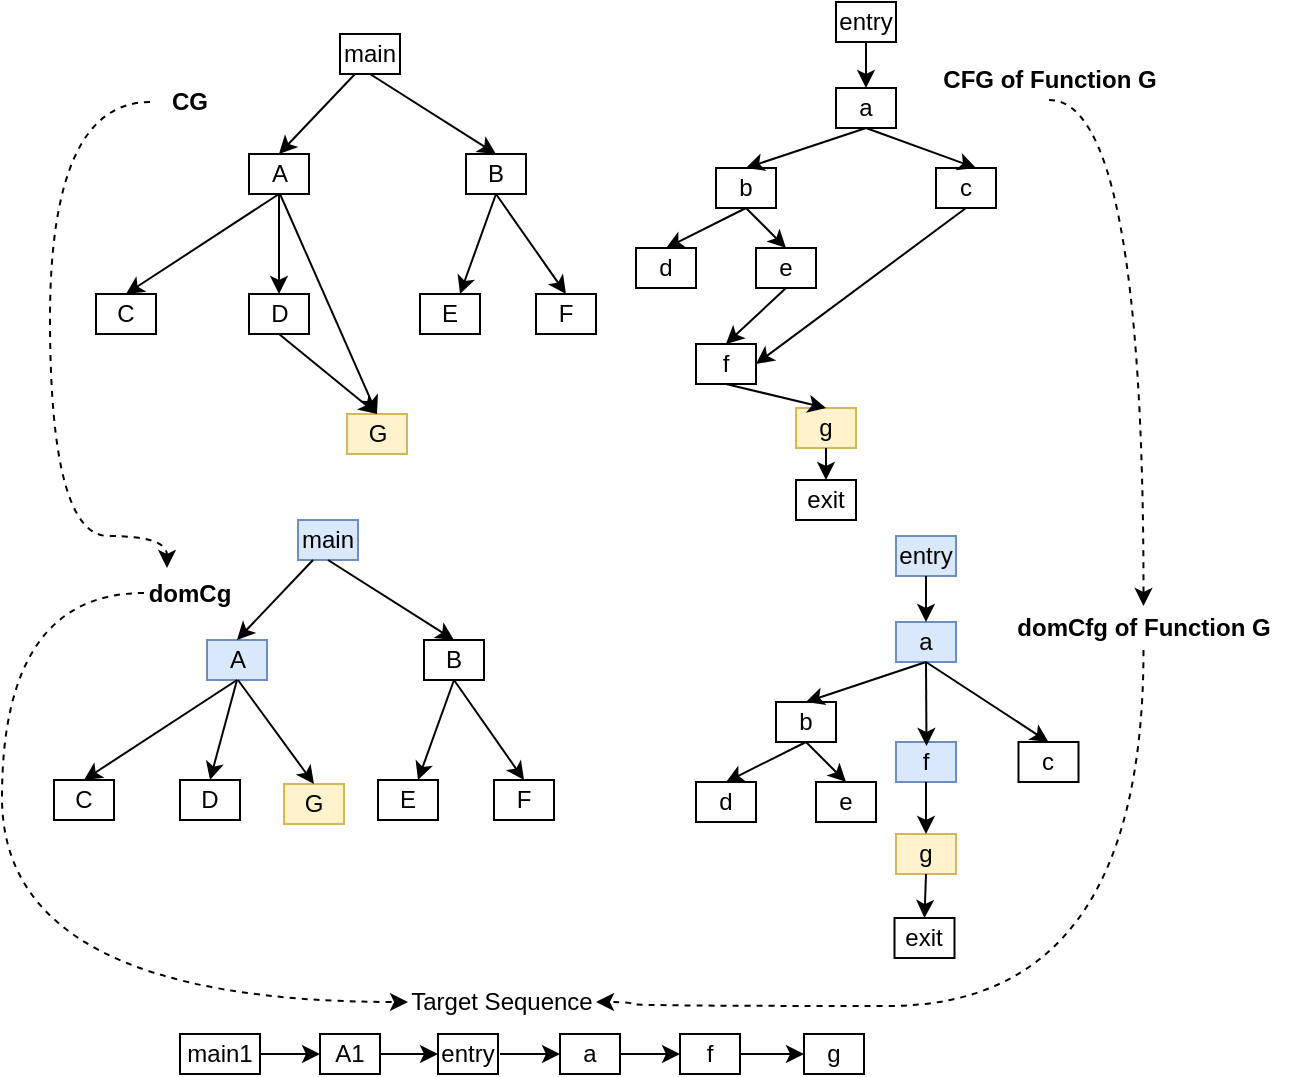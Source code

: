 <mxfile version="15.4.1" type="github">
  <diagram id="c43xZAE3Vjhdf0p7inSZ" name="Page-1">
    <mxGraphModel dx="1422" dy="762" grid="0" gridSize="10" guides="1" tooltips="1" connect="1" arrows="1" fold="1" page="1" pageScale="1" pageWidth="827" pageHeight="1169" math="0" shadow="0">
      <root>
        <mxCell id="0" />
        <mxCell id="1" parent="0" />
        <mxCell id="x4hKiG_jA6550UAF2UbZ-1" value="entry" style="rounded=0;whiteSpace=wrap;html=1;" parent="1" vertex="1">
          <mxGeometry x="520" y="248" width="30" height="20" as="geometry" />
        </mxCell>
        <mxCell id="x4hKiG_jA6550UAF2UbZ-9" value="c" style="rounded=0;whiteSpace=wrap;html=1;" parent="1" vertex="1">
          <mxGeometry x="570" y="331" width="30" height="20" as="geometry" />
        </mxCell>
        <mxCell id="x4hKiG_jA6550UAF2UbZ-10" value="a" style="rounded=0;whiteSpace=wrap;html=1;" parent="1" vertex="1">
          <mxGeometry x="520" y="291" width="30" height="20" as="geometry" />
        </mxCell>
        <mxCell id="x4hKiG_jA6550UAF2UbZ-12" value="b" style="rounded=0;whiteSpace=wrap;html=1;" parent="1" vertex="1">
          <mxGeometry x="460" y="331" width="30" height="20" as="geometry" />
        </mxCell>
        <mxCell id="x4hKiG_jA6550UAF2UbZ-14" value="e" style="rounded=0;whiteSpace=wrap;html=1;" parent="1" vertex="1">
          <mxGeometry x="480" y="371" width="30" height="20" as="geometry" />
        </mxCell>
        <mxCell id="x4hKiG_jA6550UAF2UbZ-15" value="d" style="rounded=0;whiteSpace=wrap;html=1;" parent="1" vertex="1">
          <mxGeometry x="420" y="371" width="30" height="20" as="geometry" />
        </mxCell>
        <mxCell id="x4hKiG_jA6550UAF2UbZ-16" value="f" style="rounded=0;whiteSpace=wrap;html=1;" parent="1" vertex="1">
          <mxGeometry x="450" y="419" width="30" height="20" as="geometry" />
        </mxCell>
        <mxCell id="x4hKiG_jA6550UAF2UbZ-17" value="main1" style="rounded=0;whiteSpace=wrap;html=1;" parent="1" vertex="1">
          <mxGeometry x="192" y="764" width="40" height="20" as="geometry" />
        </mxCell>
        <mxCell id="x4hKiG_jA6550UAF2UbZ-18" value="g" style="rounded=0;whiteSpace=wrap;html=1;fillColor=#fff2cc;strokeColor=#d6b656;" parent="1" vertex="1">
          <mxGeometry x="500" y="451" width="30" height="20" as="geometry" />
        </mxCell>
        <mxCell id="x4hKiG_jA6550UAF2UbZ-20" value="" style="endArrow=classic;html=1;exitX=0.5;exitY=1;exitDx=0;exitDy=0;entryX=1;entryY=0.5;entryDx=0;entryDy=0;" parent="1" source="x4hKiG_jA6550UAF2UbZ-9" target="x4hKiG_jA6550UAF2UbZ-16" edge="1">
          <mxGeometry width="50" height="50" relative="1" as="geometry">
            <mxPoint x="530" y="431" as="sourcePoint" />
            <mxPoint x="580" y="381" as="targetPoint" />
          </mxGeometry>
        </mxCell>
        <mxCell id="x4hKiG_jA6550UAF2UbZ-21" value="" style="endArrow=classic;html=1;exitX=0.5;exitY=1;exitDx=0;exitDy=0;entryX=0.5;entryY=0;entryDx=0;entryDy=0;" parent="1" source="x4hKiG_jA6550UAF2UbZ-1" target="x4hKiG_jA6550UAF2UbZ-10" edge="1">
          <mxGeometry width="50" height="50" relative="1" as="geometry">
            <mxPoint x="770" y="461" as="sourcePoint" />
            <mxPoint x="820" y="411" as="targetPoint" />
          </mxGeometry>
        </mxCell>
        <mxCell id="x4hKiG_jA6550UAF2UbZ-22" value="" style="endArrow=classic;html=1;exitX=0.5;exitY=1;exitDx=0;exitDy=0;entryX=0.5;entryY=0;entryDx=0;entryDy=0;" parent="1" source="x4hKiG_jA6550UAF2UbZ-10" target="x4hKiG_jA6550UAF2UbZ-12" edge="1">
          <mxGeometry width="50" height="50" relative="1" as="geometry">
            <mxPoint x="640" y="461" as="sourcePoint" />
            <mxPoint x="690" y="411" as="targetPoint" />
          </mxGeometry>
        </mxCell>
        <mxCell id="x4hKiG_jA6550UAF2UbZ-23" value="" style="endArrow=classic;html=1;exitX=0.5;exitY=1;exitDx=0;exitDy=0;" parent="1" source="x4hKiG_jA6550UAF2UbZ-10" edge="1">
          <mxGeometry width="50" height="50" relative="1" as="geometry">
            <mxPoint x="610" y="481" as="sourcePoint" />
            <mxPoint x="590" y="331" as="targetPoint" />
          </mxGeometry>
        </mxCell>
        <mxCell id="x4hKiG_jA6550UAF2UbZ-24" value="" style="endArrow=classic;html=1;exitX=0.5;exitY=1;exitDx=0;exitDy=0;entryX=0.5;entryY=0;entryDx=0;entryDy=0;" parent="1" source="x4hKiG_jA6550UAF2UbZ-12" target="x4hKiG_jA6550UAF2UbZ-15" edge="1">
          <mxGeometry width="50" height="50" relative="1" as="geometry">
            <mxPoint x="770" y="461" as="sourcePoint" />
            <mxPoint x="820" y="411" as="targetPoint" />
          </mxGeometry>
        </mxCell>
        <mxCell id="x4hKiG_jA6550UAF2UbZ-25" value="" style="endArrow=classic;html=1;exitX=0.5;exitY=1;exitDx=0;exitDy=0;entryX=0.5;entryY=0;entryDx=0;entryDy=0;" parent="1" source="x4hKiG_jA6550UAF2UbZ-12" target="x4hKiG_jA6550UAF2UbZ-14" edge="1">
          <mxGeometry width="50" height="50" relative="1" as="geometry">
            <mxPoint x="650" y="481" as="sourcePoint" />
            <mxPoint x="700" y="431" as="targetPoint" />
          </mxGeometry>
        </mxCell>
        <mxCell id="x4hKiG_jA6550UAF2UbZ-26" value="" style="endArrow=classic;html=1;exitX=0.5;exitY=1;exitDx=0;exitDy=0;entryX=0.5;entryY=0;entryDx=0;entryDy=0;" parent="1" source="x4hKiG_jA6550UAF2UbZ-14" target="x4hKiG_jA6550UAF2UbZ-16" edge="1">
          <mxGeometry width="50" height="50" relative="1" as="geometry">
            <mxPoint x="580" y="561" as="sourcePoint" />
            <mxPoint x="630" y="511" as="targetPoint" />
          </mxGeometry>
        </mxCell>
        <mxCell id="x4hKiG_jA6550UAF2UbZ-27" value="" style="endArrow=classic;html=1;exitX=0.5;exitY=1;exitDx=0;exitDy=0;entryX=0.5;entryY=0;entryDx=0;entryDy=0;" parent="1" source="x4hKiG_jA6550UAF2UbZ-16" target="x4hKiG_jA6550UAF2UbZ-18" edge="1">
          <mxGeometry width="50" height="50" relative="1" as="geometry">
            <mxPoint x="770" y="461" as="sourcePoint" />
            <mxPoint x="520" y="471" as="targetPoint" />
          </mxGeometry>
        </mxCell>
        <mxCell id="x4hKiG_jA6550UAF2UbZ-29" value="exit" style="rounded=0;whiteSpace=wrap;html=1;" parent="1" vertex="1">
          <mxGeometry x="500" y="487" width="30" height="20" as="geometry" />
        </mxCell>
        <mxCell id="x4hKiG_jA6550UAF2UbZ-30" value="" style="endArrow=classic;html=1;exitX=0.5;exitY=1;exitDx=0;exitDy=0;entryX=0.5;entryY=0;entryDx=0;entryDy=0;" parent="1" source="x4hKiG_jA6550UAF2UbZ-18" target="x4hKiG_jA6550UAF2UbZ-29" edge="1">
          <mxGeometry width="50" height="50" relative="1" as="geometry">
            <mxPoint x="770" y="461" as="sourcePoint" />
            <mxPoint x="820" y="411" as="targetPoint" />
          </mxGeometry>
        </mxCell>
        <mxCell id="x4hKiG_jA6550UAF2UbZ-31" value="main" style="rounded=0;whiteSpace=wrap;html=1;" parent="1" vertex="1">
          <mxGeometry x="272" y="264" width="30" height="20" as="geometry" />
        </mxCell>
        <mxCell id="x4hKiG_jA6550UAF2UbZ-32" value="G" style="rounded=0;whiteSpace=wrap;html=1;fillColor=#fff2cc;strokeColor=#d6b656;" parent="1" vertex="1">
          <mxGeometry x="275.5" y="454" width="30" height="20" as="geometry" />
        </mxCell>
        <mxCell id="x4hKiG_jA6550UAF2UbZ-33" value="A" style="rounded=0;whiteSpace=wrap;html=1;" parent="1" vertex="1">
          <mxGeometry x="226.5" y="324" width="30" height="20" as="geometry" />
        </mxCell>
        <mxCell id="x4hKiG_jA6550UAF2UbZ-35" value="B" style="rounded=0;whiteSpace=wrap;html=1;" parent="1" vertex="1">
          <mxGeometry x="335" y="324" width="30" height="20" as="geometry" />
        </mxCell>
        <mxCell id="x4hKiG_jA6550UAF2UbZ-36" value="D" style="rounded=0;whiteSpace=wrap;html=1;" parent="1" vertex="1">
          <mxGeometry x="226.5" y="394" width="30" height="20" as="geometry" />
        </mxCell>
        <mxCell id="x4hKiG_jA6550UAF2UbZ-37" value="E" style="rounded=0;whiteSpace=wrap;html=1;" parent="1" vertex="1">
          <mxGeometry x="312" y="394" width="30" height="20" as="geometry" />
        </mxCell>
        <mxCell id="x4hKiG_jA6550UAF2UbZ-38" value="C" style="rounded=0;whiteSpace=wrap;html=1;" parent="1" vertex="1">
          <mxGeometry x="150" y="394" width="30" height="20" as="geometry" />
        </mxCell>
        <mxCell id="x4hKiG_jA6550UAF2UbZ-39" value="F" style="rounded=0;whiteSpace=wrap;html=1;" parent="1" vertex="1">
          <mxGeometry x="370" y="394" width="30" height="20" as="geometry" />
        </mxCell>
        <mxCell id="x4hKiG_jA6550UAF2UbZ-43" value="" style="endArrow=classic;html=1;exitX=0.25;exitY=1;exitDx=0;exitDy=0;entryX=0.5;entryY=0;entryDx=0;entryDy=0;" parent="1" source="x4hKiG_jA6550UAF2UbZ-31" target="x4hKiG_jA6550UAF2UbZ-33" edge="1">
          <mxGeometry width="50" height="50" relative="1" as="geometry">
            <mxPoint x="152" y="654" as="sourcePoint" />
            <mxPoint x="232" y="324" as="targetPoint" />
          </mxGeometry>
        </mxCell>
        <mxCell id="x4hKiG_jA6550UAF2UbZ-45" value="" style="endArrow=classic;html=1;exitX=0.5;exitY=1;exitDx=0;exitDy=0;entryX=0.5;entryY=0;entryDx=0;entryDy=0;" parent="1" source="x4hKiG_jA6550UAF2UbZ-31" target="x4hKiG_jA6550UAF2UbZ-35" edge="1">
          <mxGeometry width="50" height="50" relative="1" as="geometry">
            <mxPoint x="272" y="604" as="sourcePoint" />
            <mxPoint x="322" y="554" as="targetPoint" />
          </mxGeometry>
        </mxCell>
        <mxCell id="x4hKiG_jA6550UAF2UbZ-46" value="" style="endArrow=classic;html=1;exitX=0.5;exitY=1;exitDx=0;exitDy=0;entryX=0.5;entryY=0;entryDx=0;entryDy=0;" parent="1" source="x4hKiG_jA6550UAF2UbZ-33" target="x4hKiG_jA6550UAF2UbZ-38" edge="1">
          <mxGeometry width="50" height="50" relative="1" as="geometry">
            <mxPoint x="216.5" y="654" as="sourcePoint" />
            <mxPoint x="169" y="394" as="targetPoint" />
          </mxGeometry>
        </mxCell>
        <mxCell id="x4hKiG_jA6550UAF2UbZ-47" value="" style="endArrow=classic;html=1;entryX=0.5;entryY=0;entryDx=0;entryDy=0;" parent="1" target="x4hKiG_jA6550UAF2UbZ-32" edge="1">
          <mxGeometry width="50" height="50" relative="1" as="geometry">
            <mxPoint x="242" y="344" as="sourcePoint" />
            <mxPoint x="336.5" y="574" as="targetPoint" />
          </mxGeometry>
        </mxCell>
        <mxCell id="x4hKiG_jA6550UAF2UbZ-48" value="" style="endArrow=classic;html=1;exitX=0.5;exitY=1;exitDx=0;exitDy=0;" parent="1" source="x4hKiG_jA6550UAF2UbZ-35" edge="1">
          <mxGeometry width="50" height="50" relative="1" as="geometry">
            <mxPoint x="252" y="494" as="sourcePoint" />
            <mxPoint x="332" y="394" as="targetPoint" />
          </mxGeometry>
        </mxCell>
        <mxCell id="x4hKiG_jA6550UAF2UbZ-51" value="" style="endArrow=classic;html=1;" parent="1" edge="1">
          <mxGeometry width="50" height="50" relative="1" as="geometry">
            <mxPoint x="241.5" y="344" as="sourcePoint" />
            <mxPoint x="241.5" y="394" as="targetPoint" />
          </mxGeometry>
        </mxCell>
        <mxCell id="x4hKiG_jA6550UAF2UbZ-52" value="" style="endArrow=classic;html=1;exitX=0.5;exitY=1;exitDx=0;exitDy=0;entryX=0.5;entryY=0;entryDx=0;entryDy=0;" parent="1" source="x4hKiG_jA6550UAF2UbZ-35" target="x4hKiG_jA6550UAF2UbZ-39" edge="1">
          <mxGeometry width="50" height="50" relative="1" as="geometry">
            <mxPoint x="252" y="494" as="sourcePoint" />
            <mxPoint x="432" y="394" as="targetPoint" />
          </mxGeometry>
        </mxCell>
        <mxCell id="x4hKiG_jA6550UAF2UbZ-54" value="" style="endArrow=classic;html=1;exitX=0.5;exitY=1;exitDx=0;exitDy=0;" parent="1" source="x4hKiG_jA6550UAF2UbZ-36" edge="1">
          <mxGeometry width="50" height="50" relative="1" as="geometry">
            <mxPoint x="275.5" y="534" as="sourcePoint" />
            <mxPoint x="290.5" y="454" as="targetPoint" />
          </mxGeometry>
        </mxCell>
        <mxCell id="x4hKiG_jA6550UAF2UbZ-55" value="A1" style="rounded=0;whiteSpace=wrap;html=1;" parent="1" vertex="1">
          <mxGeometry x="262" y="764" width="30" height="20" as="geometry" />
        </mxCell>
        <mxCell id="x4hKiG_jA6550UAF2UbZ-56" value="entry" style="rounded=0;whiteSpace=wrap;html=1;" parent="1" vertex="1">
          <mxGeometry x="321" y="764" width="30" height="20" as="geometry" />
        </mxCell>
        <mxCell id="x4hKiG_jA6550UAF2UbZ-57" value="a" style="rounded=0;whiteSpace=wrap;html=1;" parent="1" vertex="1">
          <mxGeometry x="382" y="764" width="30" height="20" as="geometry" />
        </mxCell>
        <mxCell id="x4hKiG_jA6550UAF2UbZ-60" value="" style="endArrow=classic;html=1;exitX=1;exitY=0.5;exitDx=0;exitDy=0;entryX=0;entryY=0.5;entryDx=0;entryDy=0;" parent="1" source="x4hKiG_jA6550UAF2UbZ-17" target="x4hKiG_jA6550UAF2UbZ-55" edge="1">
          <mxGeometry width="50" height="50" relative="1" as="geometry">
            <mxPoint x="312" y="724" as="sourcePoint" />
            <mxPoint x="362" y="674" as="targetPoint" />
          </mxGeometry>
        </mxCell>
        <mxCell id="x4hKiG_jA6550UAF2UbZ-61" value="" style="endArrow=classic;html=1;exitX=1;exitY=0.5;exitDx=0;exitDy=0;entryX=0;entryY=0.5;entryDx=0;entryDy=0;" parent="1" source="x4hKiG_jA6550UAF2UbZ-55" target="x4hKiG_jA6550UAF2UbZ-56" edge="1">
          <mxGeometry width="50" height="50" relative="1" as="geometry">
            <mxPoint x="312" y="724" as="sourcePoint" />
            <mxPoint x="362" y="674" as="targetPoint" />
          </mxGeometry>
        </mxCell>
        <mxCell id="x4hKiG_jA6550UAF2UbZ-62" value="" style="endArrow=classic;html=1;entryX=0;entryY=0.5;entryDx=0;entryDy=0;" parent="1" target="x4hKiG_jA6550UAF2UbZ-57" edge="1">
          <mxGeometry width="50" height="50" relative="1" as="geometry">
            <mxPoint x="352" y="774" as="sourcePoint" />
            <mxPoint x="362" y="674" as="targetPoint" />
          </mxGeometry>
        </mxCell>
        <mxCell id="x4hKiG_jA6550UAF2UbZ-63" value="f" style="rounded=0;whiteSpace=wrap;html=1;" parent="1" vertex="1">
          <mxGeometry x="442" y="764" width="30" height="20" as="geometry" />
        </mxCell>
        <mxCell id="x4hKiG_jA6550UAF2UbZ-64" value="" style="endArrow=classic;html=1;exitX=1;exitY=0.5;exitDx=0;exitDy=0;entryX=0;entryY=0.5;entryDx=0;entryDy=0;" parent="1" source="x4hKiG_jA6550UAF2UbZ-57" target="x4hKiG_jA6550UAF2UbZ-63" edge="1">
          <mxGeometry width="50" height="50" relative="1" as="geometry">
            <mxPoint x="312" y="724" as="sourcePoint" />
            <mxPoint x="362" y="674" as="targetPoint" />
          </mxGeometry>
        </mxCell>
        <mxCell id="x4hKiG_jA6550UAF2UbZ-65" value="&lt;b&gt;CFG of&amp;nbsp;&lt;/b&gt;&lt;b&gt;Function G&lt;/b&gt;" style="text;html=1;strokeColor=none;fillColor=none;align=center;verticalAlign=middle;whiteSpace=wrap;rounded=0;" parent="1" vertex="1">
          <mxGeometry x="566.5" y="277" width="120" height="20" as="geometry" />
        </mxCell>
        <mxCell id="x4hKiG_jA6550UAF2UbZ-66" value="&lt;b&gt;CG&lt;/b&gt;" style="text;html=1;strokeColor=none;fillColor=none;align=center;verticalAlign=middle;whiteSpace=wrap;rounded=0;" parent="1" vertex="1">
          <mxGeometry x="177" y="288" width="40" height="20" as="geometry" />
        </mxCell>
        <mxCell id="x4hKiG_jA6550UAF2UbZ-67" value="Target Sequence" style="text;html=1;strokeColor=none;fillColor=none;align=center;verticalAlign=middle;whiteSpace=wrap;rounded=0;" parent="1" vertex="1">
          <mxGeometry x="306" y="739" width="94" height="18" as="geometry" />
        </mxCell>
        <mxCell id="SDPnApyG43Ei_WfPEWda-3" value="main" style="rounded=0;whiteSpace=wrap;html=1;fillColor=#dae8fc;strokeColor=#6c8ebf;" parent="1" vertex="1">
          <mxGeometry x="251" y="507" width="30" height="20" as="geometry" />
        </mxCell>
        <mxCell id="SDPnApyG43Ei_WfPEWda-4" value="G" style="rounded=0;whiteSpace=wrap;html=1;fillColor=#fff2cc;strokeColor=#d6b656;" parent="1" vertex="1">
          <mxGeometry x="244" y="639" width="30" height="20" as="geometry" />
        </mxCell>
        <mxCell id="SDPnApyG43Ei_WfPEWda-5" value="A" style="rounded=0;whiteSpace=wrap;html=1;strokeColor=#6c8ebf;fillColor=#DAE8FC;" parent="1" vertex="1">
          <mxGeometry x="205.5" y="567" width="30" height="20" as="geometry" />
        </mxCell>
        <mxCell id="SDPnApyG43Ei_WfPEWda-6" value="B" style="rounded=0;whiteSpace=wrap;html=1;" parent="1" vertex="1">
          <mxGeometry x="314" y="567" width="30" height="20" as="geometry" />
        </mxCell>
        <mxCell id="SDPnApyG43Ei_WfPEWda-7" value="D" style="rounded=0;whiteSpace=wrap;html=1;" parent="1" vertex="1">
          <mxGeometry x="192" y="637" width="30" height="20" as="geometry" />
        </mxCell>
        <mxCell id="SDPnApyG43Ei_WfPEWda-8" value="E" style="rounded=0;whiteSpace=wrap;html=1;" parent="1" vertex="1">
          <mxGeometry x="291" y="637" width="30" height="20" as="geometry" />
        </mxCell>
        <mxCell id="SDPnApyG43Ei_WfPEWda-9" value="C" style="rounded=0;whiteSpace=wrap;html=1;" parent="1" vertex="1">
          <mxGeometry x="129" y="637" width="30" height="20" as="geometry" />
        </mxCell>
        <mxCell id="SDPnApyG43Ei_WfPEWda-10" value="F" style="rounded=0;whiteSpace=wrap;html=1;" parent="1" vertex="1">
          <mxGeometry x="349" y="637" width="30" height="20" as="geometry" />
        </mxCell>
        <mxCell id="SDPnApyG43Ei_WfPEWda-11" value="" style="endArrow=classic;html=1;exitX=0.25;exitY=1;exitDx=0;exitDy=0;entryX=0.5;entryY=0;entryDx=0;entryDy=0;" parent="1" source="SDPnApyG43Ei_WfPEWda-3" target="SDPnApyG43Ei_WfPEWda-5" edge="1">
          <mxGeometry width="50" height="50" relative="1" as="geometry">
            <mxPoint x="131" y="897" as="sourcePoint" />
            <mxPoint x="211" y="567" as="targetPoint" />
          </mxGeometry>
        </mxCell>
        <mxCell id="SDPnApyG43Ei_WfPEWda-12" value="" style="endArrow=classic;html=1;exitX=0.5;exitY=1;exitDx=0;exitDy=0;entryX=0.5;entryY=0;entryDx=0;entryDy=0;" parent="1" source="SDPnApyG43Ei_WfPEWda-3" target="SDPnApyG43Ei_WfPEWda-6" edge="1">
          <mxGeometry width="50" height="50" relative="1" as="geometry">
            <mxPoint x="251" y="847" as="sourcePoint" />
            <mxPoint x="301" y="797" as="targetPoint" />
          </mxGeometry>
        </mxCell>
        <mxCell id="SDPnApyG43Ei_WfPEWda-13" value="" style="endArrow=classic;html=1;exitX=0.5;exitY=1;exitDx=0;exitDy=0;entryX=0.5;entryY=0;entryDx=0;entryDy=0;" parent="1" source="SDPnApyG43Ei_WfPEWda-5" target="SDPnApyG43Ei_WfPEWda-9" edge="1">
          <mxGeometry width="50" height="50" relative="1" as="geometry">
            <mxPoint x="195.5" y="897" as="sourcePoint" />
            <mxPoint x="148" y="637" as="targetPoint" />
          </mxGeometry>
        </mxCell>
        <mxCell id="SDPnApyG43Ei_WfPEWda-14" value="" style="endArrow=classic;html=1;entryX=0.5;entryY=0;entryDx=0;entryDy=0;" parent="1" target="SDPnApyG43Ei_WfPEWda-4" edge="1">
          <mxGeometry width="50" height="50" relative="1" as="geometry">
            <mxPoint x="221" y="587" as="sourcePoint" />
            <mxPoint x="315.5" y="817" as="targetPoint" />
          </mxGeometry>
        </mxCell>
        <mxCell id="SDPnApyG43Ei_WfPEWda-15" value="" style="endArrow=classic;html=1;exitX=0.5;exitY=1;exitDx=0;exitDy=0;" parent="1" source="SDPnApyG43Ei_WfPEWda-6" edge="1">
          <mxGeometry width="50" height="50" relative="1" as="geometry">
            <mxPoint x="231" y="737" as="sourcePoint" />
            <mxPoint x="311" y="637" as="targetPoint" />
          </mxGeometry>
        </mxCell>
        <mxCell id="SDPnApyG43Ei_WfPEWda-16" value="" style="endArrow=classic;html=1;entryX=0.5;entryY=0;entryDx=0;entryDy=0;" parent="1" target="SDPnApyG43Ei_WfPEWda-7" edge="1">
          <mxGeometry width="50" height="50" relative="1" as="geometry">
            <mxPoint x="220.5" y="587" as="sourcePoint" />
            <mxPoint x="220.5" y="637" as="targetPoint" />
          </mxGeometry>
        </mxCell>
        <mxCell id="SDPnApyG43Ei_WfPEWda-17" value="" style="endArrow=classic;html=1;exitX=0.5;exitY=1;exitDx=0;exitDy=0;entryX=0.5;entryY=0;entryDx=0;entryDy=0;" parent="1" source="SDPnApyG43Ei_WfPEWda-6" target="SDPnApyG43Ei_WfPEWda-10" edge="1">
          <mxGeometry width="50" height="50" relative="1" as="geometry">
            <mxPoint x="231" y="737" as="sourcePoint" />
            <mxPoint x="411" y="637" as="targetPoint" />
          </mxGeometry>
        </mxCell>
        <mxCell id="SDPnApyG43Ei_WfPEWda-19" value="&lt;b&gt;domCg&lt;/b&gt;" style="text;html=1;strokeColor=none;fillColor=none;align=center;verticalAlign=middle;whiteSpace=wrap;rounded=0;" parent="1" vertex="1">
          <mxGeometry x="174" y="531" width="46" height="25" as="geometry" />
        </mxCell>
        <mxCell id="SDPnApyG43Ei_WfPEWda-21" value="entry" style="rounded=0;whiteSpace=wrap;html=1;fillColor=#dae8fc;strokeColor=#6c8ebf;" parent="1" vertex="1">
          <mxGeometry x="550" y="515" width="30" height="20" as="geometry" />
        </mxCell>
        <mxCell id="SDPnApyG43Ei_WfPEWda-22" value="c" style="rounded=0;whiteSpace=wrap;html=1;" parent="1" vertex="1">
          <mxGeometry x="611.25" y="618" width="30" height="20" as="geometry" />
        </mxCell>
        <mxCell id="SDPnApyG43Ei_WfPEWda-23" value="a" style="rounded=0;whiteSpace=wrap;html=1;fillColor=#dae8fc;strokeColor=#6c8ebf;" parent="1" vertex="1">
          <mxGeometry x="550" y="558" width="30" height="20" as="geometry" />
        </mxCell>
        <mxCell id="SDPnApyG43Ei_WfPEWda-24" value="b" style="rounded=0;whiteSpace=wrap;html=1;" parent="1" vertex="1">
          <mxGeometry x="490" y="598" width="30" height="20" as="geometry" />
        </mxCell>
        <mxCell id="SDPnApyG43Ei_WfPEWda-25" value="e" style="rounded=0;whiteSpace=wrap;html=1;" parent="1" vertex="1">
          <mxGeometry x="510" y="638" width="30" height="20" as="geometry" />
        </mxCell>
        <mxCell id="SDPnApyG43Ei_WfPEWda-26" value="d" style="rounded=0;whiteSpace=wrap;html=1;" parent="1" vertex="1">
          <mxGeometry x="450" y="638" width="30" height="20" as="geometry" />
        </mxCell>
        <mxCell id="SDPnApyG43Ei_WfPEWda-27" value="f" style="rounded=0;whiteSpace=wrap;html=1;fillColor=#dae8fc;strokeColor=#6c8ebf;" parent="1" vertex="1">
          <mxGeometry x="550" y="618" width="30" height="20" as="geometry" />
        </mxCell>
        <mxCell id="SDPnApyG43Ei_WfPEWda-28" value="g" style="rounded=0;whiteSpace=wrap;html=1;fillColor=#fff2cc;strokeColor=#d6b656;" parent="1" vertex="1">
          <mxGeometry x="550" y="664" width="30" height="20" as="geometry" />
        </mxCell>
        <mxCell id="SDPnApyG43Ei_WfPEWda-30" value="" style="endArrow=classic;html=1;exitX=0.5;exitY=1;exitDx=0;exitDy=0;entryX=0.5;entryY=0;entryDx=0;entryDy=0;" parent="1" source="SDPnApyG43Ei_WfPEWda-21" target="SDPnApyG43Ei_WfPEWda-23" edge="1">
          <mxGeometry width="50" height="50" relative="1" as="geometry">
            <mxPoint x="800" y="728" as="sourcePoint" />
            <mxPoint x="850" y="678" as="targetPoint" />
          </mxGeometry>
        </mxCell>
        <mxCell id="SDPnApyG43Ei_WfPEWda-31" value="" style="endArrow=classic;html=1;exitX=0.5;exitY=1;exitDx=0;exitDy=0;entryX=0.5;entryY=0;entryDx=0;entryDy=0;" parent="1" source="SDPnApyG43Ei_WfPEWda-23" target="SDPnApyG43Ei_WfPEWda-24" edge="1">
          <mxGeometry width="50" height="50" relative="1" as="geometry">
            <mxPoint x="670" y="728" as="sourcePoint" />
            <mxPoint x="720" y="678" as="targetPoint" />
          </mxGeometry>
        </mxCell>
        <mxCell id="SDPnApyG43Ei_WfPEWda-32" value="" style="endArrow=classic;html=1;exitX=0.5;exitY=1;exitDx=0;exitDy=0;entryX=0.5;entryY=0;entryDx=0;entryDy=0;" parent="1" source="SDPnApyG43Ei_WfPEWda-23" target="SDPnApyG43Ei_WfPEWda-22" edge="1">
          <mxGeometry width="50" height="50" relative="1" as="geometry">
            <mxPoint x="640" y="748" as="sourcePoint" />
            <mxPoint x="620" y="598" as="targetPoint" />
          </mxGeometry>
        </mxCell>
        <mxCell id="SDPnApyG43Ei_WfPEWda-33" value="" style="endArrow=classic;html=1;exitX=0.5;exitY=1;exitDx=0;exitDy=0;entryX=0.5;entryY=0;entryDx=0;entryDy=0;" parent="1" source="SDPnApyG43Ei_WfPEWda-24" target="SDPnApyG43Ei_WfPEWda-26" edge="1">
          <mxGeometry width="50" height="50" relative="1" as="geometry">
            <mxPoint x="800" y="728" as="sourcePoint" />
            <mxPoint x="850" y="678" as="targetPoint" />
          </mxGeometry>
        </mxCell>
        <mxCell id="SDPnApyG43Ei_WfPEWda-34" value="" style="endArrow=classic;html=1;exitX=0.5;exitY=1;exitDx=0;exitDy=0;entryX=0.5;entryY=0;entryDx=0;entryDy=0;" parent="1" source="SDPnApyG43Ei_WfPEWda-24" target="SDPnApyG43Ei_WfPEWda-25" edge="1">
          <mxGeometry width="50" height="50" relative="1" as="geometry">
            <mxPoint x="680" y="748" as="sourcePoint" />
            <mxPoint x="730" y="698" as="targetPoint" />
          </mxGeometry>
        </mxCell>
        <mxCell id="SDPnApyG43Ei_WfPEWda-36" value="" style="endArrow=classic;html=1;exitX=0.5;exitY=1;exitDx=0;exitDy=0;entryX=0.5;entryY=0;entryDx=0;entryDy=0;" parent="1" source="SDPnApyG43Ei_WfPEWda-27" target="SDPnApyG43Ei_WfPEWda-28" edge="1">
          <mxGeometry width="50" height="50" relative="1" as="geometry">
            <mxPoint x="799.25" y="708" as="sourcePoint" />
            <mxPoint x="549.25" y="718" as="targetPoint" />
          </mxGeometry>
        </mxCell>
        <mxCell id="SDPnApyG43Ei_WfPEWda-37" value="exit" style="rounded=0;whiteSpace=wrap;html=1;" parent="1" vertex="1">
          <mxGeometry x="549.25" y="706" width="30" height="20" as="geometry" />
        </mxCell>
        <mxCell id="SDPnApyG43Ei_WfPEWda-38" value="" style="endArrow=classic;html=1;exitX=0.5;exitY=1;exitDx=0;exitDy=0;entryX=0.5;entryY=0;entryDx=0;entryDy=0;" parent="1" source="SDPnApyG43Ei_WfPEWda-28" target="SDPnApyG43Ei_WfPEWda-37" edge="1">
          <mxGeometry width="50" height="50" relative="1" as="geometry">
            <mxPoint x="799.25" y="708" as="sourcePoint" />
            <mxPoint x="849.25" y="658" as="targetPoint" />
          </mxGeometry>
        </mxCell>
        <mxCell id="SDPnApyG43Ei_WfPEWda-39" value="&lt;b&gt;domCfg of&amp;nbsp;&lt;/b&gt;&lt;b&gt;Function G&lt;/b&gt;" style="text;html=1;strokeColor=none;fillColor=none;align=center;verticalAlign=middle;whiteSpace=wrap;rounded=0;" parent="1" vertex="1">
          <mxGeometry x="600" y="550" width="147.5" height="22" as="geometry" />
        </mxCell>
        <mxCell id="SDPnApyG43Ei_WfPEWda-42" value="" style="endArrow=classic;html=1;exitX=0.5;exitY=1;exitDx=0;exitDy=0;" parent="1" source="SDPnApyG43Ei_WfPEWda-23" edge="1">
          <mxGeometry width="50" height="50" relative="1" as="geometry">
            <mxPoint x="810.25" y="762" as="sourcePoint" />
            <mxPoint x="565.25" y="620" as="targetPoint" />
          </mxGeometry>
        </mxCell>
        <mxCell id="SDPnApyG43Ei_WfPEWda-45" value="g" style="rounded=0;whiteSpace=wrap;html=1;" parent="1" vertex="1">
          <mxGeometry x="504" y="764" width="30" height="20" as="geometry" />
        </mxCell>
        <mxCell id="SDPnApyG43Ei_WfPEWda-46" value="" style="endArrow=classic;html=1;entryX=0;entryY=0.5;entryDx=0;entryDy=0;" parent="1" source="x4hKiG_jA6550UAF2UbZ-63" target="SDPnApyG43Ei_WfPEWda-45" edge="1">
          <mxGeometry width="50" height="50" relative="1" as="geometry">
            <mxPoint x="474" y="774" as="sourcePoint" />
            <mxPoint x="424" y="674" as="targetPoint" />
          </mxGeometry>
        </mxCell>
        <mxCell id="03oJEwXCugFLbI1b-xZS-4" value="" style="curved=1;endArrow=classic;html=1;rounded=0;edgeStyle=orthogonalEdgeStyle;exitX=0.5;exitY=1;exitDx=0;exitDy=0;entryX=0.5;entryY=0;entryDx=0;entryDy=0;dashed=1;" edge="1" parent="1" source="x4hKiG_jA6550UAF2UbZ-65" target="SDPnApyG43Ei_WfPEWda-39">
          <mxGeometry width="50" height="50" relative="1" as="geometry">
            <mxPoint x="636.5" y="451" as="sourcePoint" />
            <mxPoint x="674" y="544" as="targetPoint" />
            <Array as="points">
              <mxPoint x="674" y="297" />
            </Array>
          </mxGeometry>
        </mxCell>
        <mxCell id="03oJEwXCugFLbI1b-xZS-5" value="" style="curved=1;endArrow=classic;html=1;rounded=0;dashed=1;edgeStyle=orthogonalEdgeStyle;exitX=0;exitY=0.5;exitDx=0;exitDy=0;entryX=0.25;entryY=0;entryDx=0;entryDy=0;" edge="1" parent="1" source="x4hKiG_jA6550UAF2UbZ-66" target="SDPnApyG43Ei_WfPEWda-19">
          <mxGeometry width="50" height="50" relative="1" as="geometry">
            <mxPoint x="75" y="493" as="sourcePoint" />
            <mxPoint x="125" y="443" as="targetPoint" />
            <Array as="points">
              <mxPoint x="127" y="298" />
              <mxPoint x="127" y="515" />
              <mxPoint x="186" y="515" />
            </Array>
          </mxGeometry>
        </mxCell>
        <mxCell id="03oJEwXCugFLbI1b-xZS-6" value="" style="curved=1;endArrow=classic;html=1;rounded=0;dashed=1;edgeStyle=orthogonalEdgeStyle;exitX=0;exitY=0.5;exitDx=0;exitDy=0;" edge="1" parent="1" source="SDPnApyG43Ei_WfPEWda-19" target="x4hKiG_jA6550UAF2UbZ-67">
          <mxGeometry width="50" height="50" relative="1" as="geometry">
            <mxPoint x="106" y="789" as="sourcePoint" />
            <mxPoint x="156" y="739" as="targetPoint" />
            <Array as="points">
              <mxPoint x="103" y="544" />
              <mxPoint x="103" y="748" />
            </Array>
          </mxGeometry>
        </mxCell>
        <mxCell id="03oJEwXCugFLbI1b-xZS-7" value="" style="curved=1;endArrow=classic;html=1;rounded=0;dashed=1;edgeStyle=orthogonalEdgeStyle;exitX=0.5;exitY=1;exitDx=0;exitDy=0;entryX=1;entryY=0.5;entryDx=0;entryDy=0;" edge="1" parent="1" source="SDPnApyG43Ei_WfPEWda-39" target="x4hKiG_jA6550UAF2UbZ-67">
          <mxGeometry width="50" height="50" relative="1" as="geometry">
            <mxPoint x="683" y="755" as="sourcePoint" />
            <mxPoint x="418" y="741" as="targetPoint" />
            <Array as="points">
              <mxPoint x="674" y="750" />
              <mxPoint x="418" y="750" />
            </Array>
          </mxGeometry>
        </mxCell>
      </root>
    </mxGraphModel>
  </diagram>
</mxfile>
